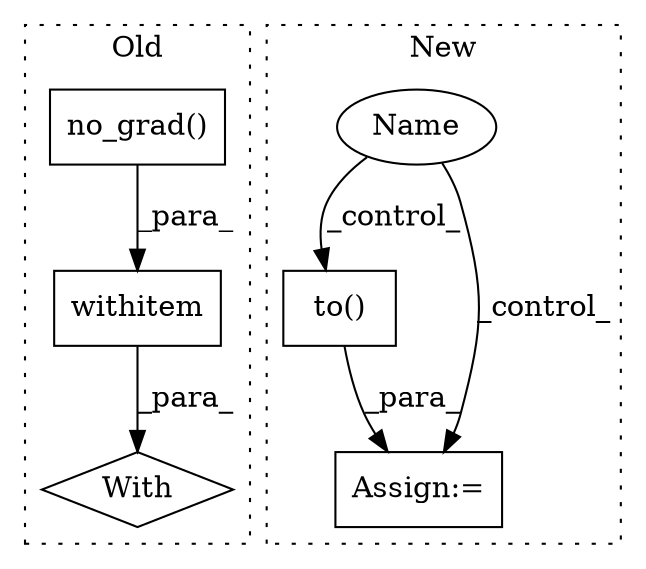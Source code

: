 digraph G {
subgraph cluster0 {
1 [label="With" a="39" s="3759,3769" l="5,24" shape="diamond"];
3 [label="withitem" a="49" s="3764" l="5" shape="box"];
4 [label="no_grad()" a="75" s="3764" l="15" shape="box"];
label = "Old";
style="dotted";
}
subgraph cluster1 {
2 [label="to()" a="75" s="3262,3276" l="9,1" shape="box"];
5 [label="Assign:=" a="68" s="3259" l="3" shape="box"];
6 [label="Name" a="87" s="3178" l="15" shape="ellipse"];
label = "New";
style="dotted";
}
2 -> 5 [label="_para_"];
3 -> 1 [label="_para_"];
4 -> 3 [label="_para_"];
6 -> 2 [label="_control_"];
6 -> 5 [label="_control_"];
}